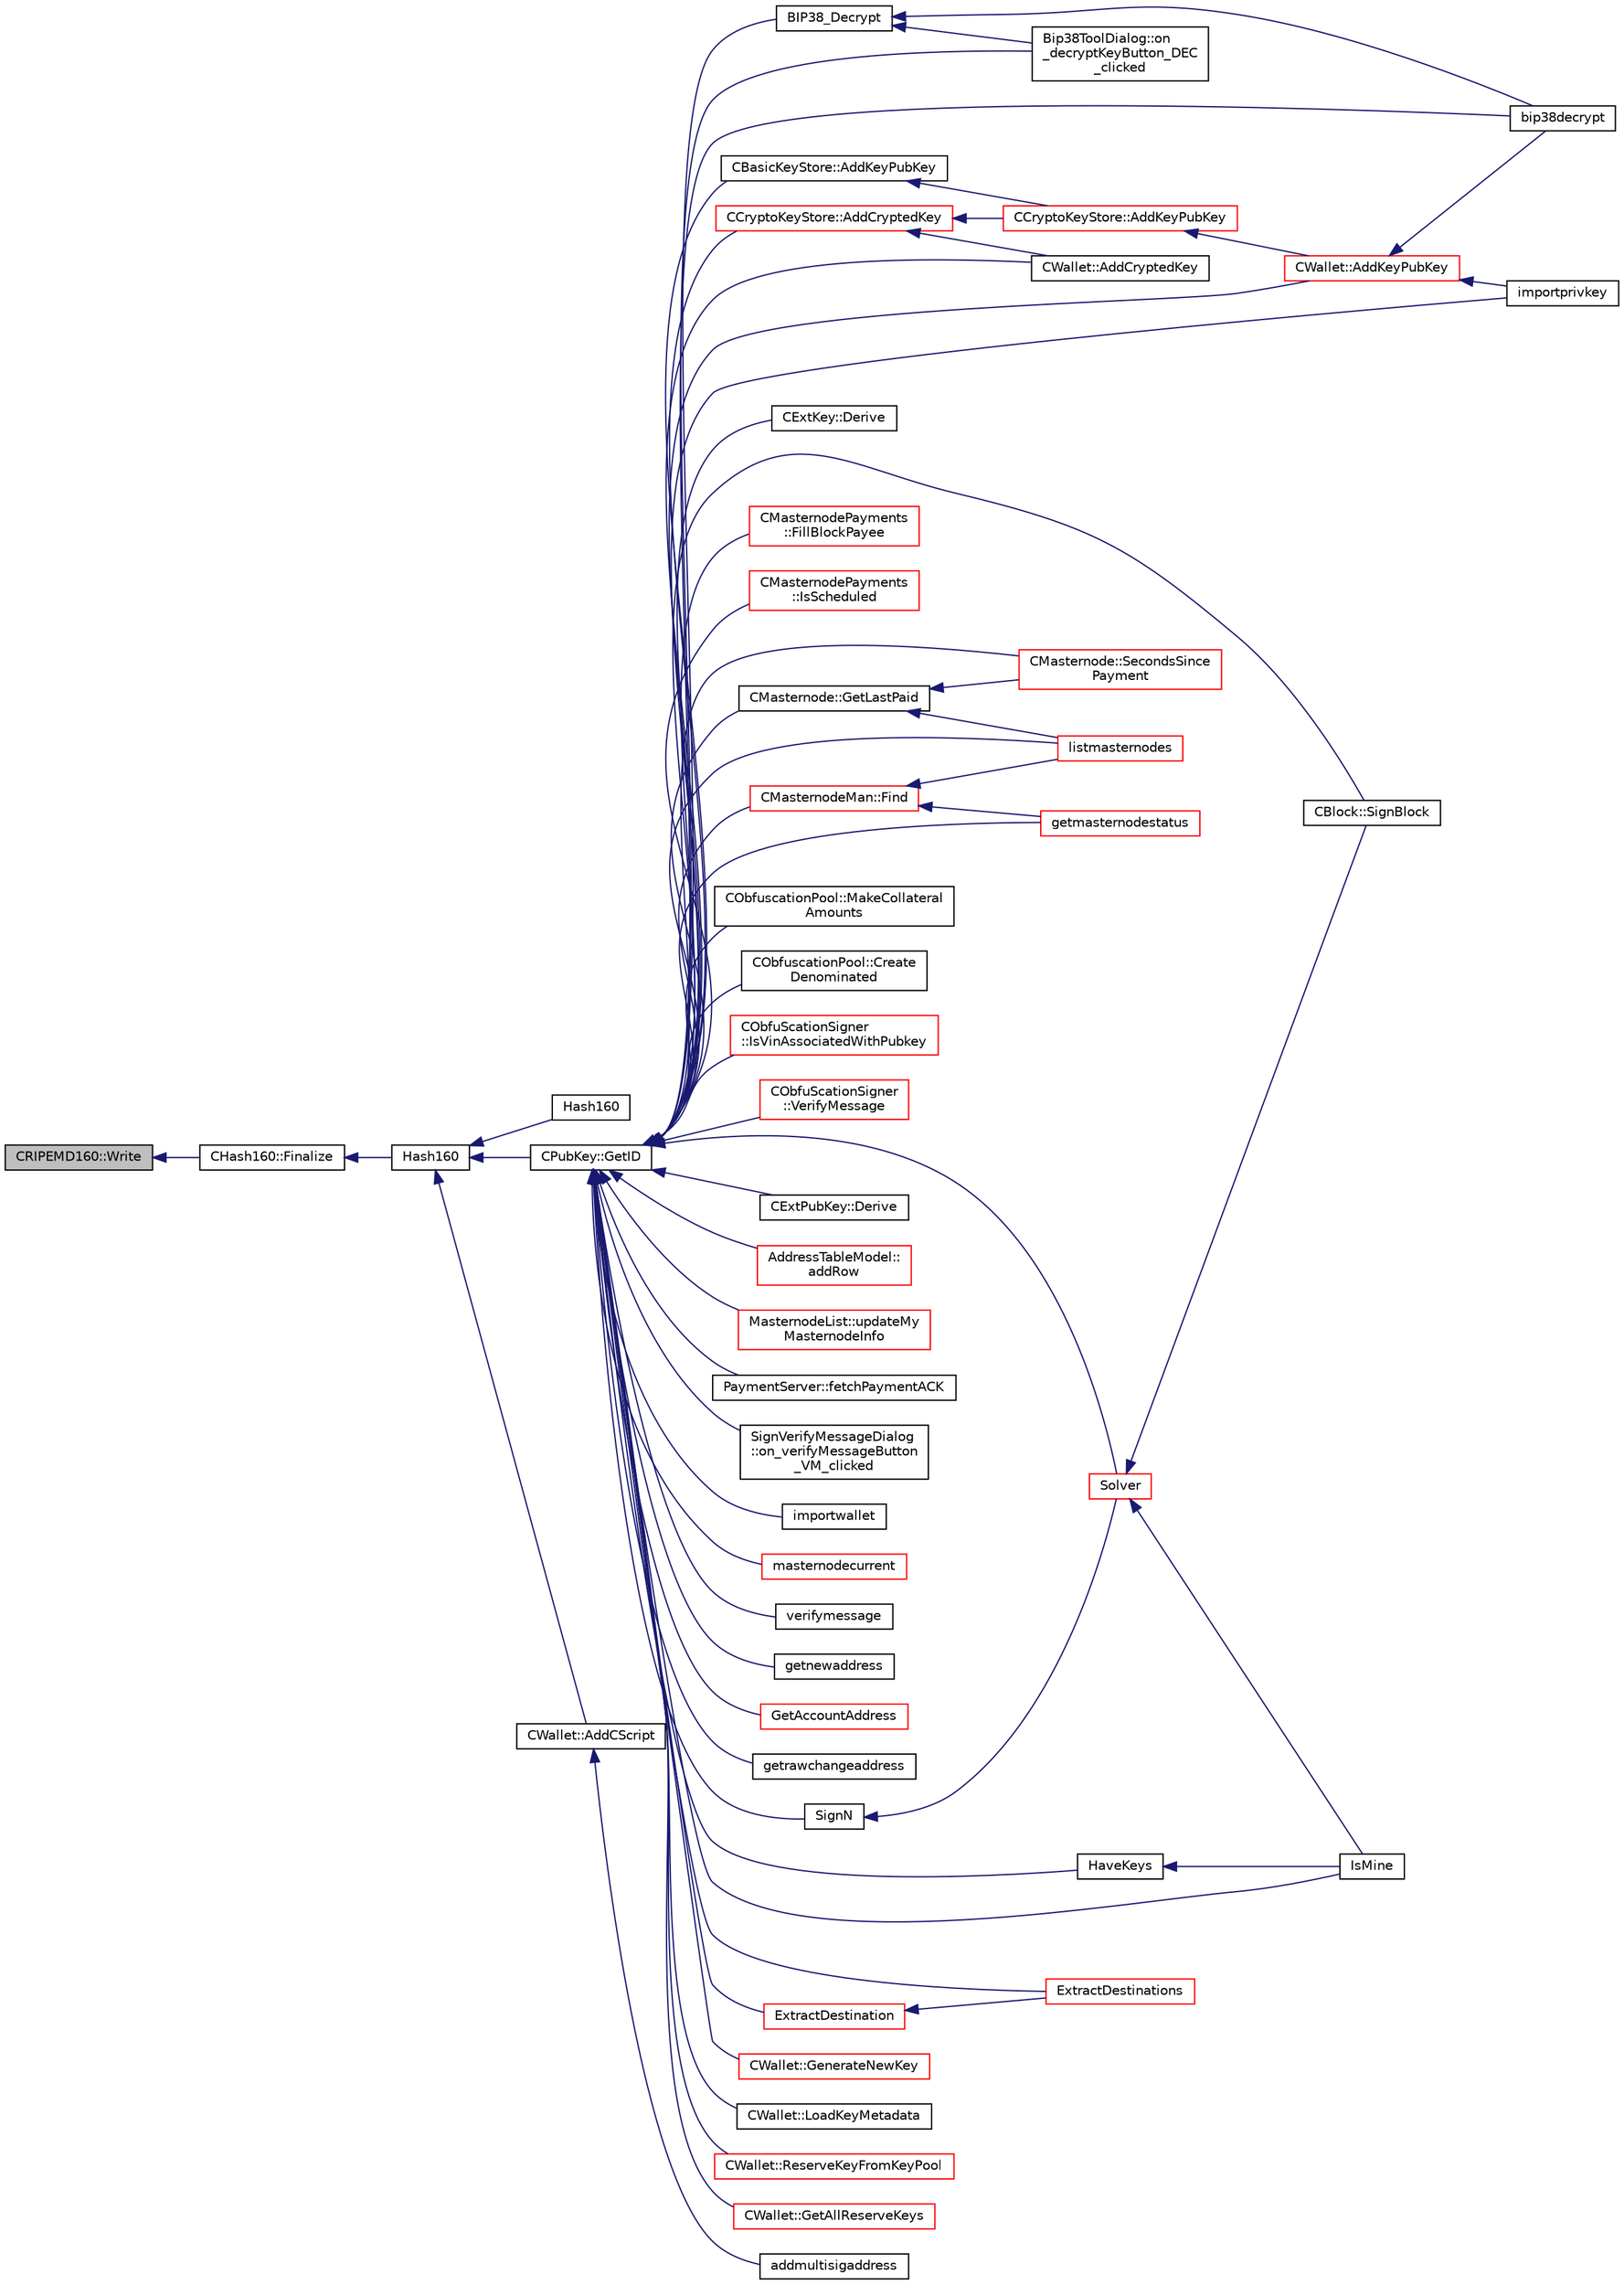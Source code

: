 digraph "CRIPEMD160::Write"
{
  edge [fontname="Helvetica",fontsize="10",labelfontname="Helvetica",labelfontsize="10"];
  node [fontname="Helvetica",fontsize="10",shape=record];
  rankdir="LR";
  Node227 [label="CRIPEMD160::Write",height=0.2,width=0.4,color="black", fillcolor="grey75", style="filled", fontcolor="black"];
  Node227 -> Node228 [dir="back",color="midnightblue",fontsize="10",style="solid",fontname="Helvetica"];
  Node228 [label="CHash160::Finalize",height=0.2,width=0.4,color="black", fillcolor="white", style="filled",URL="$class_c_hash160.html#a9bb08e1772002ae1a5d85017ba7952ee"];
  Node228 -> Node229 [dir="back",color="midnightblue",fontsize="10",style="solid",fontname="Helvetica"];
  Node229 [label="Hash160",height=0.2,width=0.4,color="black", fillcolor="white", style="filled",URL="$hash_8h.html#a4490f70ddae16e9e48460a0416a48a6b",tooltip="Compute the 160-bit hash an object. "];
  Node229 -> Node230 [dir="back",color="midnightblue",fontsize="10",style="solid",fontname="Helvetica"];
  Node230 [label="Hash160",height=0.2,width=0.4,color="black", fillcolor="white", style="filled",URL="$hash_8h.html#a78eccd4352c5377b614ad3f5a1b5b223",tooltip="Compute the 160-bit hash of a vector. "];
  Node229 -> Node231 [dir="back",color="midnightblue",fontsize="10",style="solid",fontname="Helvetica"];
  Node231 [label="CPubKey::GetID",height=0.2,width=0.4,color="black", fillcolor="white", style="filled",URL="$class_c_pub_key.html#a2675f7e6f72eff68e7a5227289feb021",tooltip="Get the KeyID of this public key (hash of its serialization) "];
  Node231 -> Node232 [dir="back",color="midnightblue",fontsize="10",style="solid",fontname="Helvetica"];
  Node232 [label="BIP38_Decrypt",height=0.2,width=0.4,color="black", fillcolor="white", style="filled",URL="$bip38_8h.html#a3a8abd78d8750c4c7622d7acd3815743"];
  Node232 -> Node233 [dir="back",color="midnightblue",fontsize="10",style="solid",fontname="Helvetica"];
  Node233 [label="Bip38ToolDialog::on\l_decryptKeyButton_DEC\l_clicked",height=0.2,width=0.4,color="black", fillcolor="white", style="filled",URL="$class_bip38_tool_dialog.html#a7675f3df0cc4dc22a100052a5b099191"];
  Node232 -> Node234 [dir="back",color="midnightblue",fontsize="10",style="solid",fontname="Helvetica"];
  Node234 [label="bip38decrypt",height=0.2,width=0.4,color="black", fillcolor="white", style="filled",URL="$rpcdump_8cpp.html#a64a0e2e87f6d741efd662ac94080159d"];
  Node231 -> Node235 [dir="back",color="midnightblue",fontsize="10",style="solid",fontname="Helvetica"];
  Node235 [label="CCryptoKeyStore::AddCryptedKey",height=0.2,width=0.4,color="red", fillcolor="white", style="filled",URL="$class_c_crypto_key_store.html#a9f4d2df95008205b2b9784c5f0e8e12b"];
  Node235 -> Node236 [dir="back",color="midnightblue",fontsize="10",style="solid",fontname="Helvetica"];
  Node236 [label="CCryptoKeyStore::AddKeyPubKey",height=0.2,width=0.4,color="red", fillcolor="white", style="filled",URL="$class_c_crypto_key_store.html#a340109b8673267676a34664a76ed3274",tooltip="Add a key to the store. "];
  Node236 -> Node237 [dir="back",color="midnightblue",fontsize="10",style="solid",fontname="Helvetica"];
  Node237 [label="CWallet::AddKeyPubKey",height=0.2,width=0.4,color="red", fillcolor="white", style="filled",URL="$group__map_wallet.html#ga3240da36cd717146296969227a3e0bd5",tooltip="Adds a key to the store, and saves it to disk. "];
  Node237 -> Node239 [dir="back",color="midnightblue",fontsize="10",style="solid",fontname="Helvetica"];
  Node239 [label="importprivkey",height=0.2,width=0.4,color="black", fillcolor="white", style="filled",URL="$rpcdump_8cpp.html#a3a6fdb974fce01220a895393d444e981"];
  Node237 -> Node234 [dir="back",color="midnightblue",fontsize="10",style="solid",fontname="Helvetica"];
  Node235 -> Node242 [dir="back",color="midnightblue",fontsize="10",style="solid",fontname="Helvetica"];
  Node242 [label="CWallet::AddCryptedKey",height=0.2,width=0.4,color="black", fillcolor="white", style="filled",URL="$group__map_wallet.html#ga3e90096a903d49cd751f05fcdb7692ce",tooltip="Adds an encrypted key to the store, and saves it to disk. "];
  Node231 -> Node244 [dir="back",color="midnightblue",fontsize="10",style="solid",fontname="Helvetica"];
  Node244 [label="CExtKey::Derive",height=0.2,width=0.4,color="black", fillcolor="white", style="filled",URL="$struct_c_ext_key.html#a589df63664c6d12bfe071b747a245b1d"];
  Node231 -> Node245 [dir="back",color="midnightblue",fontsize="10",style="solid",fontname="Helvetica"];
  Node245 [label="CBasicKeyStore::AddKeyPubKey",height=0.2,width=0.4,color="black", fillcolor="white", style="filled",URL="$class_c_basic_key_store.html#acc2e33f319de88e88f86b0dc79bdcb65",tooltip="Add a key to the store. "];
  Node245 -> Node236 [dir="back",color="midnightblue",fontsize="10",style="solid",fontname="Helvetica"];
  Node231 -> Node246 [dir="back",color="midnightblue",fontsize="10",style="solid",fontname="Helvetica"];
  Node246 [label="CMasternodePayments\l::FillBlockPayee",height=0.2,width=0.4,color="red", fillcolor="white", style="filled",URL="$class_c_masternode_payments.html#a459bf2e3a7e56743663026fd8f6d768d"];
  Node231 -> Node248 [dir="back",color="midnightblue",fontsize="10",style="solid",fontname="Helvetica"];
  Node248 [label="CMasternodePayments\l::IsScheduled",height=0.2,width=0.4,color="red", fillcolor="white", style="filled",URL="$class_c_masternode_payments.html#ae7b481b02b86b14946497bb21e375f1a"];
  Node231 -> Node252 [dir="back",color="midnightblue",fontsize="10",style="solid",fontname="Helvetica"];
  Node252 [label="CMasternode::SecondsSince\lPayment",height=0.2,width=0.4,color="red", fillcolor="white", style="filled",URL="$class_c_masternode.html#a7579b584c45fe164b39a3adc15f1ebe9"];
  Node231 -> Node253 [dir="back",color="midnightblue",fontsize="10",style="solid",fontname="Helvetica"];
  Node253 [label="CMasternode::GetLastPaid",height=0.2,width=0.4,color="black", fillcolor="white", style="filled",URL="$class_c_masternode.html#a303e8288ffe803c68d8cc31224a35cdd"];
  Node253 -> Node252 [dir="back",color="midnightblue",fontsize="10",style="solid",fontname="Helvetica"];
  Node253 -> Node254 [dir="back",color="midnightblue",fontsize="10",style="solid",fontname="Helvetica"];
  Node254 [label="listmasternodes",height=0.2,width=0.4,color="red", fillcolor="white", style="filled",URL="$rpcmasternode_8cpp.html#a7670cc32a8bffbd99760becd8d33357a"];
  Node231 -> Node255 [dir="back",color="midnightblue",fontsize="10",style="solid",fontname="Helvetica"];
  Node255 [label="CMasternodeMan::Find",height=0.2,width=0.4,color="red", fillcolor="white", style="filled",URL="$class_c_masternode_man.html#a3d34836c6992d29c485ba94a0c1e0ae6",tooltip="Find an entry. "];
  Node255 -> Node254 [dir="back",color="midnightblue",fontsize="10",style="solid",fontname="Helvetica"];
  Node255 -> Node286 [dir="back",color="midnightblue",fontsize="10",style="solid",fontname="Helvetica"];
  Node286 [label="getmasternodestatus",height=0.2,width=0.4,color="red", fillcolor="white", style="filled",URL="$rpcmasternode_8cpp.html#abef23ff79746db353d81f356e3fe938e"];
  Node231 -> Node288 [dir="back",color="midnightblue",fontsize="10",style="solid",fontname="Helvetica"];
  Node288 [label="CObfuscationPool::MakeCollateral\lAmounts",height=0.2,width=0.4,color="black", fillcolor="white", style="filled",URL="$class_c_obfuscation_pool.html#a7496f4e868d633d45b9c92af0cc56ac5",tooltip="Split up large inputs or make fee sized inputs. "];
  Node231 -> Node289 [dir="back",color="midnightblue",fontsize="10",style="solid",fontname="Helvetica"];
  Node289 [label="CObfuscationPool::Create\lDenominated",height=0.2,width=0.4,color="black", fillcolor="white", style="filled",URL="$class_c_obfuscation_pool.html#a95e6023ca617da294132311b30179c55"];
  Node231 -> Node290 [dir="back",color="midnightblue",fontsize="10",style="solid",fontname="Helvetica"];
  Node290 [label="CObfuScationSigner\l::IsVinAssociatedWithPubkey",height=0.2,width=0.4,color="red", fillcolor="white", style="filled",URL="$class_c_obfu_scation_signer.html#ae52356535949db63ac24a3815c0ca117",tooltip="Is the inputs associated with this public key? (and there is 10000 DIV - checking if valid masternode..."];
  Node231 -> Node292 [dir="back",color="midnightblue",fontsize="10",style="solid",fontname="Helvetica"];
  Node292 [label="CObfuScationSigner\l::VerifyMessage",height=0.2,width=0.4,color="red", fillcolor="white", style="filled",URL="$class_c_obfu_scation_signer.html#aaf770086b8defa6568da76bee8fb5269",tooltip="Verify the message, returns true if succcessful. "];
  Node231 -> Node307 [dir="back",color="midnightblue",fontsize="10",style="solid",fontname="Helvetica"];
  Node307 [label="CBlock::SignBlock",height=0.2,width=0.4,color="black", fillcolor="white", style="filled",URL="$class_c_block.html#a9bb6e84becb89ae53a2251d28732420c"];
  Node231 -> Node308 [dir="back",color="midnightblue",fontsize="10",style="solid",fontname="Helvetica"];
  Node308 [label="CExtPubKey::Derive",height=0.2,width=0.4,color="black", fillcolor="white", style="filled",URL="$struct_c_ext_pub_key.html#a2dae8fcc00b9617589dd0b1444f95ec8"];
  Node231 -> Node309 [dir="back",color="midnightblue",fontsize="10",style="solid",fontname="Helvetica"];
  Node309 [label="AddressTableModel::\laddRow",height=0.2,width=0.4,color="red", fillcolor="white", style="filled",URL="$class_address_table_model.html#aa72edd2a093a6e9318639d69d3a23488"];
  Node231 -> Node233 [dir="back",color="midnightblue",fontsize="10",style="solid",fontname="Helvetica"];
  Node231 -> Node314 [dir="back",color="midnightblue",fontsize="10",style="solid",fontname="Helvetica"];
  Node314 [label="MasternodeList::updateMy\lMasternodeInfo",height=0.2,width=0.4,color="red", fillcolor="white", style="filled",URL="$class_masternode_list.html#aab24be7fcf713ad32d557e163cbd3d8d"];
  Node231 -> Node315 [dir="back",color="midnightblue",fontsize="10",style="solid",fontname="Helvetica"];
  Node315 [label="PaymentServer::fetchPaymentACK",height=0.2,width=0.4,color="black", fillcolor="white", style="filled",URL="$class_payment_server.html#ab846f9e8778e5cc878b644133e8628f1"];
  Node231 -> Node316 [dir="back",color="midnightblue",fontsize="10",style="solid",fontname="Helvetica"];
  Node316 [label="SignVerifyMessageDialog\l::on_verifyMessageButton\l_VM_clicked",height=0.2,width=0.4,color="black", fillcolor="white", style="filled",URL="$class_sign_verify_message_dialog.html#ae37dec200b27f23c409221511447ae1e"];
  Node231 -> Node239 [dir="back",color="midnightblue",fontsize="10",style="solid",fontname="Helvetica"];
  Node231 -> Node317 [dir="back",color="midnightblue",fontsize="10",style="solid",fontname="Helvetica"];
  Node317 [label="importwallet",height=0.2,width=0.4,color="black", fillcolor="white", style="filled",URL="$rpcdump_8cpp.html#a2566d5c9dd1938b74e70398cdb3ac5c1"];
  Node231 -> Node234 [dir="back",color="midnightblue",fontsize="10",style="solid",fontname="Helvetica"];
  Node231 -> Node254 [dir="back",color="midnightblue",fontsize="10",style="solid",fontname="Helvetica"];
  Node231 -> Node318 [dir="back",color="midnightblue",fontsize="10",style="solid",fontname="Helvetica"];
  Node318 [label="masternodecurrent",height=0.2,width=0.4,color="red", fillcolor="white", style="filled",URL="$rpcmasternode_8cpp.html#a12991e9d740341923f120e5be868ac1b"];
  Node231 -> Node286 [dir="back",color="midnightblue",fontsize="10",style="solid",fontname="Helvetica"];
  Node231 -> Node319 [dir="back",color="midnightblue",fontsize="10",style="solid",fontname="Helvetica"];
  Node319 [label="verifymessage",height=0.2,width=0.4,color="black", fillcolor="white", style="filled",URL="$rpcmisc_8cpp.html#ad8fce781dfd9dfd4866bba2a4589141a"];
  Node231 -> Node320 [dir="back",color="midnightblue",fontsize="10",style="solid",fontname="Helvetica"];
  Node320 [label="getnewaddress",height=0.2,width=0.4,color="black", fillcolor="white", style="filled",URL="$rpcwallet_8cpp.html#aead824d845d670fbd8f187ebd4f9a535"];
  Node231 -> Node321 [dir="back",color="midnightblue",fontsize="10",style="solid",fontname="Helvetica"];
  Node321 [label="GetAccountAddress",height=0.2,width=0.4,color="red", fillcolor="white", style="filled",URL="$rpcwallet_8cpp.html#aa3d9baf7a6fc6c9f0a08ec861ca52f59"];
  Node231 -> Node324 [dir="back",color="midnightblue",fontsize="10",style="solid",fontname="Helvetica"];
  Node324 [label="getrawchangeaddress",height=0.2,width=0.4,color="black", fillcolor="white", style="filled",URL="$rpcwallet_8cpp.html#ae71809202b4dcc13d2034c5c72af34da"];
  Node231 -> Node325 [dir="back",color="midnightblue",fontsize="10",style="solid",fontname="Helvetica"];
  Node325 [label="SignN",height=0.2,width=0.4,color="black", fillcolor="white", style="filled",URL="$sign_8cpp.html#a2230b054e152c344e60125bf7f994473"];
  Node325 -> Node326 [dir="back",color="midnightblue",fontsize="10",style="solid",fontname="Helvetica"];
  Node326 [label="Solver",height=0.2,width=0.4,color="red", fillcolor="white", style="filled",URL="$sign_8cpp.html#a8e31b29d5a654a570c493f7aa9c3abd9",tooltip="Sign scriptPubKey with private keys stored in keystore, given transaction hash and hash type..."];
  Node326 -> Node307 [dir="back",color="midnightblue",fontsize="10",style="solid",fontname="Helvetica"];
  Node326 -> Node336 [dir="back",color="midnightblue",fontsize="10",style="solid",fontname="Helvetica"];
  Node336 [label="IsMine",height=0.2,width=0.4,color="black", fillcolor="white", style="filled",URL="$wallet__ismine_8h.html#ae1531a999ac1bfa59d70cfc984f1266b"];
  Node231 -> Node326 [dir="back",color="midnightblue",fontsize="10",style="solid",fontname="Helvetica"];
  Node231 -> Node337 [dir="back",color="midnightblue",fontsize="10",style="solid",fontname="Helvetica"];
  Node337 [label="ExtractDestination",height=0.2,width=0.4,color="red", fillcolor="white", style="filled",URL="$standard_8h.html#a951f7e601746ae076afdf3169ecca2fc"];
  Node337 -> Node404 [dir="back",color="midnightblue",fontsize="10",style="solid",fontname="Helvetica"];
  Node404 [label="ExtractDestinations",height=0.2,width=0.4,color="red", fillcolor="white", style="filled",URL="$standard_8h.html#a49e36ddce090cc66aba405c0755c8be7"];
  Node231 -> Node404 [dir="back",color="midnightblue",fontsize="10",style="solid",fontname="Helvetica"];
  Node231 -> Node433 [dir="back",color="midnightblue",fontsize="10",style="solid",fontname="Helvetica"];
  Node433 [label="CWallet::GenerateNewKey",height=0.2,width=0.4,color="red", fillcolor="white", style="filled",URL="$group__map_wallet.html#ga061fe7f54f80ec40f856b3e6365c2f4a"];
  Node231 -> Node237 [dir="back",color="midnightblue",fontsize="10",style="solid",fontname="Helvetica"];
  Node231 -> Node242 [dir="back",color="midnightblue",fontsize="10",style="solid",fontname="Helvetica"];
  Node231 -> Node443 [dir="back",color="midnightblue",fontsize="10",style="solid",fontname="Helvetica"];
  Node443 [label="CWallet::LoadKeyMetadata",height=0.2,width=0.4,color="black", fillcolor="white", style="filled",URL="$group__map_wallet.html#ga21e6580474514f838dfe1446890085a4",tooltip="Load metadata (used by LoadWallet) "];
  Node231 -> Node438 [dir="back",color="midnightblue",fontsize="10",style="solid",fontname="Helvetica"];
  Node438 [label="CWallet::ReserveKeyFromKeyPool",height=0.2,width=0.4,color="red", fillcolor="white", style="filled",URL="$group___actions.html#ga9921854840668a1856998f041177dd2b"];
  Node231 -> Node444 [dir="back",color="midnightblue",fontsize="10",style="solid",fontname="Helvetica"];
  Node444 [label="CWallet::GetAllReserveKeys",height=0.2,width=0.4,color="red", fillcolor="white", style="filled",URL="$group___actions.html#gaa182f6de943295062748ab42e64c9203"];
  Node231 -> Node445 [dir="back",color="midnightblue",fontsize="10",style="solid",fontname="Helvetica"];
  Node445 [label="HaveKeys",height=0.2,width=0.4,color="black", fillcolor="white", style="filled",URL="$wallet__ismine_8cpp.html#a825478fbb9e96130529467ab5e16047e"];
  Node445 -> Node336 [dir="back",color="midnightblue",fontsize="10",style="solid",fontname="Helvetica"];
  Node231 -> Node336 [dir="back",color="midnightblue",fontsize="10",style="solid",fontname="Helvetica"];
  Node229 -> Node446 [dir="back",color="midnightblue",fontsize="10",style="solid",fontname="Helvetica"];
  Node446 [label="CWallet::AddCScript",height=0.2,width=0.4,color="black", fillcolor="white", style="filled",URL="$group__map_wallet.html#gad7edacad1c926bc4b7fe0dc1be95ce31",tooltip="Support for BIP 0013 : see https://github.com/bitcoin/bips/blob/master/bip-0013.mediawiki. "];
  Node446 -> Node447 [dir="back",color="midnightblue",fontsize="10",style="solid",fontname="Helvetica"];
  Node447 [label="addmultisigaddress",height=0.2,width=0.4,color="black", fillcolor="white", style="filled",URL="$rpcwallet_8cpp.html#a01e8a83cbd4209f10c71719383d7ca2d"];
}
